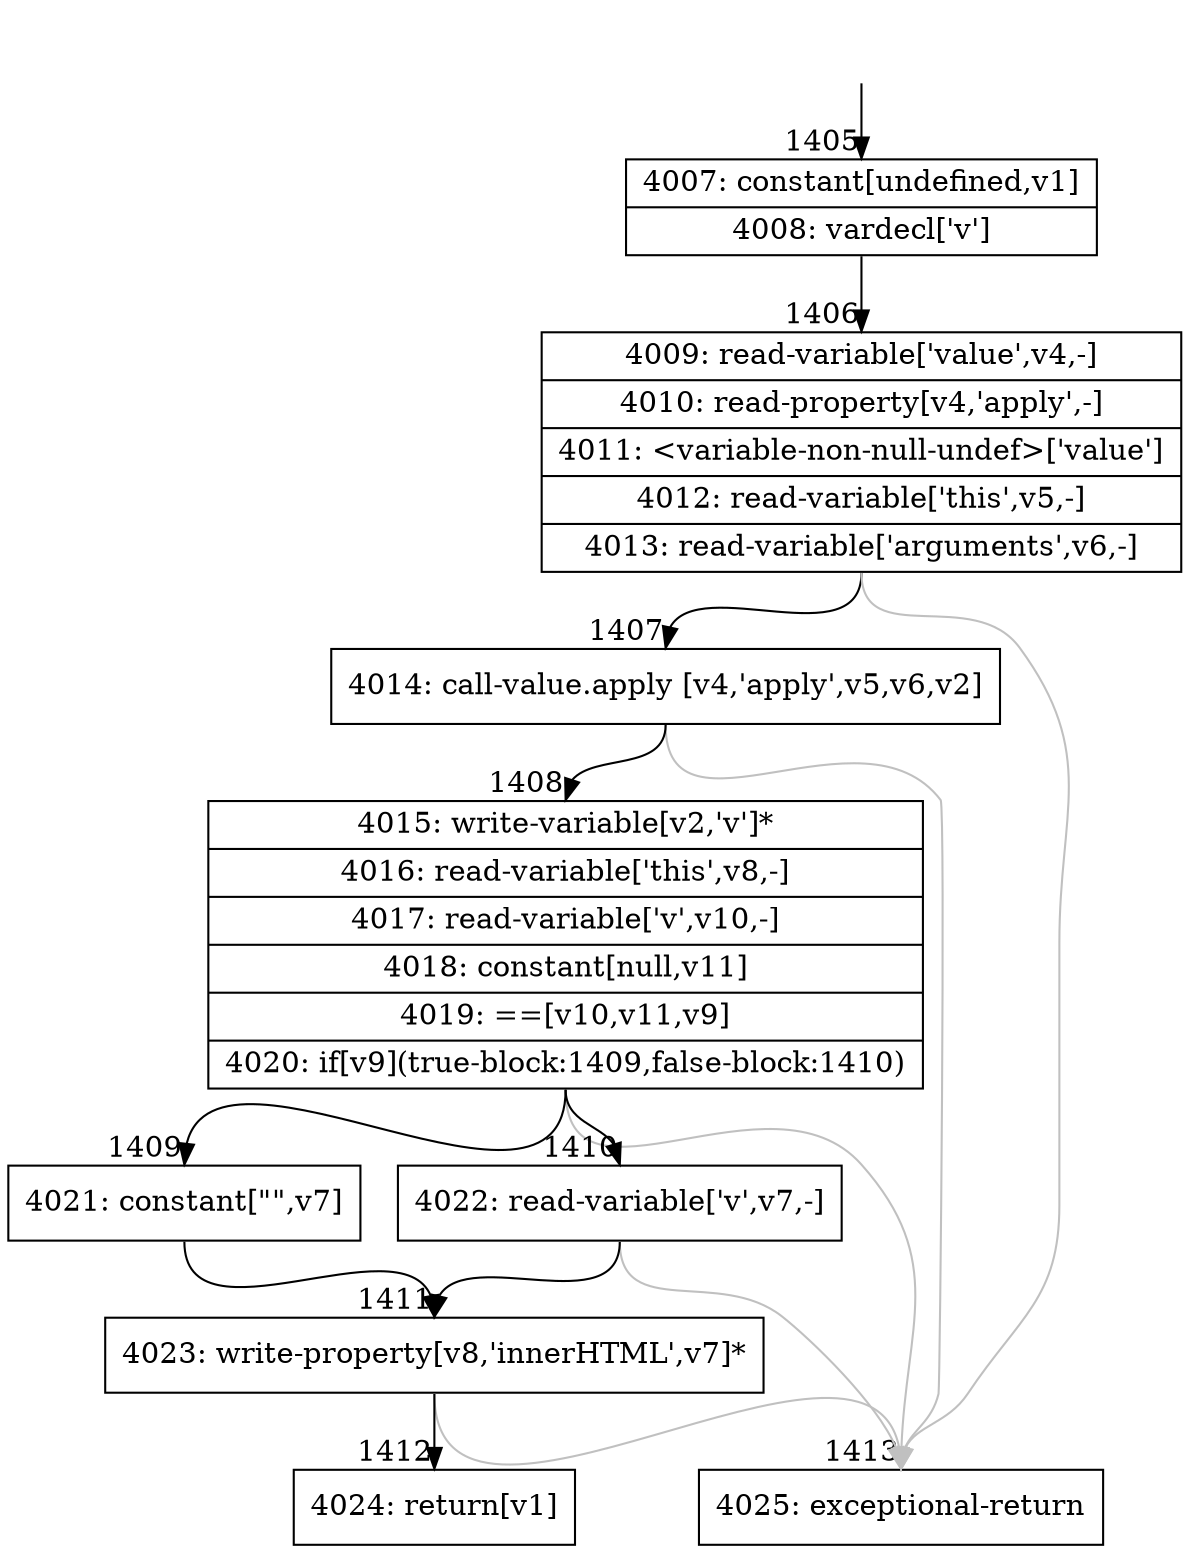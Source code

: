 digraph {
rankdir="TD"
BB_entry139[shape=none,label=""];
BB_entry139 -> BB1405 [tailport=s, headport=n, headlabel="    1405"]
BB1405 [shape=record label="{4007: constant[undefined,v1]|4008: vardecl['v']}" ] 
BB1405 -> BB1406 [tailport=s, headport=n, headlabel="      1406"]
BB1406 [shape=record label="{4009: read-variable['value',v4,-]|4010: read-property[v4,'apply',-]|4011: \<variable-non-null-undef\>['value']|4012: read-variable['this',v5,-]|4013: read-variable['arguments',v6,-]}" ] 
BB1406 -> BB1407 [tailport=s, headport=n, headlabel="      1407"]
BB1406 -> BB1413 [tailport=s, headport=n, color=gray, headlabel="      1413"]
BB1407 [shape=record label="{4014: call-value.apply [v4,'apply',v5,v6,v2]}" ] 
BB1407 -> BB1408 [tailport=s, headport=n, headlabel="      1408"]
BB1407 -> BB1413 [tailport=s, headport=n, color=gray]
BB1408 [shape=record label="{4015: write-variable[v2,'v']*|4016: read-variable['this',v8,-]|4017: read-variable['v',v10,-]|4018: constant[null,v11]|4019: ==[v10,v11,v9]|4020: if[v9](true-block:1409,false-block:1410)}" ] 
BB1408 -> BB1409 [tailport=s, headport=n, headlabel="      1409"]
BB1408 -> BB1410 [tailport=s, headport=n, headlabel="      1410"]
BB1408 -> BB1413 [tailport=s, headport=n, color=gray]
BB1409 [shape=record label="{4021: constant[\"\",v7]}" ] 
BB1409 -> BB1411 [tailport=s, headport=n, headlabel="      1411"]
BB1410 [shape=record label="{4022: read-variable['v',v7,-]}" ] 
BB1410 -> BB1411 [tailport=s, headport=n]
BB1410 -> BB1413 [tailport=s, headport=n, color=gray]
BB1411 [shape=record label="{4023: write-property[v8,'innerHTML',v7]*}" ] 
BB1411 -> BB1412 [tailport=s, headport=n, headlabel="      1412"]
BB1411 -> BB1413 [tailport=s, headport=n, color=gray]
BB1412 [shape=record label="{4024: return[v1]}" ] 
BB1413 [shape=record label="{4025: exceptional-return}" ] 
//#$~ 795
}
